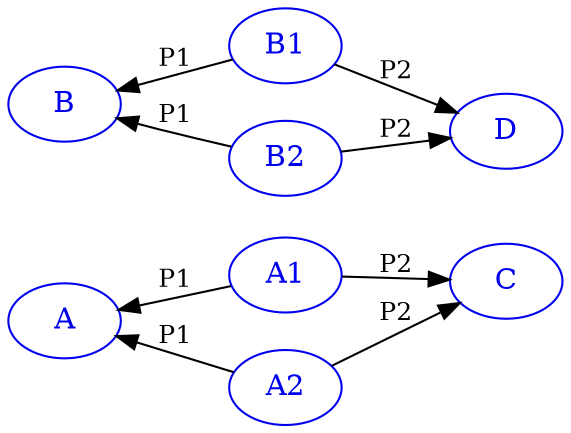 digraph G {
    rankdir = LR;
    color = "blue2";
    node [color = "blue2", fontcolor = "blue2"];
    edge [fontsize = 12];
    A1 -> A [label = "P1"]
    A2 -> A [label = "P1"]
    A1 -> C [label = "P2"]
    A2 -> C [label = "P2"]
    B1 -> B [label = "P1"]
    B2 -> B [label = "P1"]
    B1 -> D [label = "P2"]
    B2 -> D [label = "P2"]

    {rank = min; A; B;}
    {rank = same; A1; A2; B1; B2;}
    {rank = max; C; D;}
}
